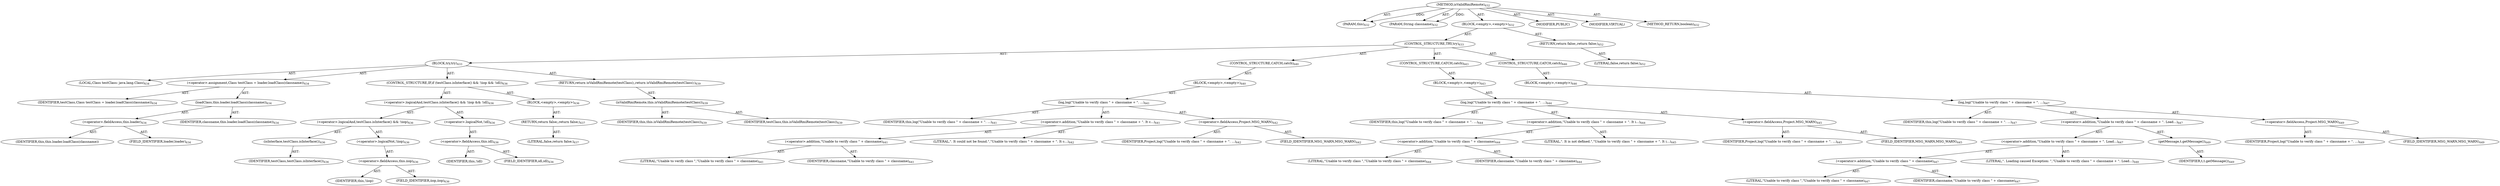 digraph "isValidRmiRemote" {  
"111669149739" [label = <(METHOD,isValidRmiRemote)<SUB>632</SUB>> ]
"115964117012" [label = <(PARAM,this)<SUB>632</SUB>> ]
"115964117063" [label = <(PARAM,String classname)<SUB>632</SUB>> ]
"25769803857" [label = <(BLOCK,&lt;empty&gt;,&lt;empty&gt;)<SUB>632</SUB>> ]
"47244640291" [label = <(CONTROL_STRUCTURE,TRY,try)<SUB>633</SUB>> ]
"25769803858" [label = <(BLOCK,try,try)<SUB>633</SUB>> ]
"94489280537" [label = <(LOCAL,Class testClass: java.lang.Class)<SUB>634</SUB>> ]
"30064771379" [label = <(&lt;operator&gt;.assignment,Class testClass = loader.loadClass(classname))<SUB>634</SUB>> ]
"68719476991" [label = <(IDENTIFIER,testClass,Class testClass = loader.loadClass(classname))<SUB>634</SUB>> ]
"30064771380" [label = <(loadClass,this.loader.loadClass(classname))<SUB>634</SUB>> ]
"30064771381" [label = <(&lt;operator&gt;.fieldAccess,this.loader)<SUB>634</SUB>> ]
"68719476992" [label = <(IDENTIFIER,this,this.loader.loadClass(classname))> ]
"55834574951" [label = <(FIELD_IDENTIFIER,loader,loader)<SUB>634</SUB>> ]
"68719476993" [label = <(IDENTIFIER,classname,this.loader.loadClass(classname))<SUB>634</SUB>> ]
"47244640292" [label = <(CONTROL_STRUCTURE,IF,if (testClass.isInterface() &amp;&amp; !iiop &amp;&amp; !idl))<SUB>636</SUB>> ]
"30064771382" [label = <(&lt;operator&gt;.logicalAnd,testClass.isInterface() &amp;&amp; !iiop &amp;&amp; !idl)<SUB>636</SUB>> ]
"30064771383" [label = <(&lt;operator&gt;.logicalAnd,testClass.isInterface() &amp;&amp; !iiop)<SUB>636</SUB>> ]
"30064771384" [label = <(isInterface,testClass.isInterface())<SUB>636</SUB>> ]
"68719476994" [label = <(IDENTIFIER,testClass,testClass.isInterface())<SUB>636</SUB>> ]
"30064771385" [label = <(&lt;operator&gt;.logicalNot,!iiop)<SUB>636</SUB>> ]
"30064771386" [label = <(&lt;operator&gt;.fieldAccess,this.iiop)<SUB>636</SUB>> ]
"68719476995" [label = <(IDENTIFIER,this,!iiop)> ]
"55834574952" [label = <(FIELD_IDENTIFIER,iiop,iiop)<SUB>636</SUB>> ]
"30064771387" [label = <(&lt;operator&gt;.logicalNot,!idl)<SUB>636</SUB>> ]
"30064771388" [label = <(&lt;operator&gt;.fieldAccess,this.idl)<SUB>636</SUB>> ]
"68719476996" [label = <(IDENTIFIER,this,!idl)> ]
"55834574953" [label = <(FIELD_IDENTIFIER,idl,idl)<SUB>636</SUB>> ]
"25769803859" [label = <(BLOCK,&lt;empty&gt;,&lt;empty&gt;)<SUB>636</SUB>> ]
"146028888086" [label = <(RETURN,return false;,return false;)<SUB>637</SUB>> ]
"90194313270" [label = <(LITERAL,false,return false;)<SUB>637</SUB>> ]
"146028888087" [label = <(RETURN,return isValidRmiRemote(testClass);,return isValidRmiRemote(testClass);)<SUB>639</SUB>> ]
"30064771389" [label = <(isValidRmiRemote,this.isValidRmiRemote(testClass))<SUB>639</SUB>> ]
"68719476775" [label = <(IDENTIFIER,this,this.isValidRmiRemote(testClass))<SUB>639</SUB>> ]
"68719476997" [label = <(IDENTIFIER,testClass,this.isValidRmiRemote(testClass))<SUB>639</SUB>> ]
"47244640293" [label = <(CONTROL_STRUCTURE,CATCH,catch)<SUB>640</SUB>> ]
"25769803860" [label = <(BLOCK,&lt;empty&gt;,&lt;empty&gt;)<SUB>640</SUB>> ]
"30064771390" [label = <(log,log(&quot;Unable to verify class &quot; + classname + &quot;. ...)<SUB>641</SUB>> ]
"68719476776" [label = <(IDENTIFIER,this,log(&quot;Unable to verify class &quot; + classname + &quot;. ...)<SUB>641</SUB>> ]
"30064771391" [label = <(&lt;operator&gt;.addition,&quot;Unable to verify class &quot; + classname + &quot;. It c...)<SUB>641</SUB>> ]
"30064771392" [label = <(&lt;operator&gt;.addition,&quot;Unable to verify class &quot; + classname)<SUB>641</SUB>> ]
"90194313271" [label = <(LITERAL,&quot;Unable to verify class &quot;,&quot;Unable to verify class &quot; + classname)<SUB>641</SUB>> ]
"68719476998" [label = <(IDENTIFIER,classname,&quot;Unable to verify class &quot; + classname)<SUB>641</SUB>> ]
"90194313272" [label = <(LITERAL,&quot;. It could not be found.&quot;,&quot;Unable to verify class &quot; + classname + &quot;. It c...)<SUB>642</SUB>> ]
"30064771393" [label = <(&lt;operator&gt;.fieldAccess,Project.MSG_WARN)<SUB>642</SUB>> ]
"68719476999" [label = <(IDENTIFIER,Project,log(&quot;Unable to verify class &quot; + classname + &quot;. ...)<SUB>642</SUB>> ]
"55834574954" [label = <(FIELD_IDENTIFIER,MSG_WARN,MSG_WARN)<SUB>642</SUB>> ]
"47244640294" [label = <(CONTROL_STRUCTURE,CATCH,catch)<SUB>643</SUB>> ]
"25769803861" [label = <(BLOCK,&lt;empty&gt;,&lt;empty&gt;)<SUB>643</SUB>> ]
"30064771394" [label = <(log,log(&quot;Unable to verify class &quot; + classname + &quot;. ...)<SUB>644</SUB>> ]
"68719476777" [label = <(IDENTIFIER,this,log(&quot;Unable to verify class &quot; + classname + &quot;. ...)<SUB>644</SUB>> ]
"30064771395" [label = <(&lt;operator&gt;.addition,&quot;Unable to verify class &quot; + classname + &quot;. It i...)<SUB>644</SUB>> ]
"30064771396" [label = <(&lt;operator&gt;.addition,&quot;Unable to verify class &quot; + classname)<SUB>644</SUB>> ]
"90194313273" [label = <(LITERAL,&quot;Unable to verify class &quot;,&quot;Unable to verify class &quot; + classname)<SUB>644</SUB>> ]
"68719477000" [label = <(IDENTIFIER,classname,&quot;Unable to verify class &quot; + classname)<SUB>644</SUB>> ]
"90194313274" [label = <(LITERAL,&quot;. It is not defined.&quot;,&quot;Unable to verify class &quot; + classname + &quot;. It i...)<SUB>645</SUB>> ]
"30064771397" [label = <(&lt;operator&gt;.fieldAccess,Project.MSG_WARN)<SUB>645</SUB>> ]
"68719477001" [label = <(IDENTIFIER,Project,log(&quot;Unable to verify class &quot; + classname + &quot;. ...)<SUB>645</SUB>> ]
"55834574955" [label = <(FIELD_IDENTIFIER,MSG_WARN,MSG_WARN)<SUB>645</SUB>> ]
"47244640295" [label = <(CONTROL_STRUCTURE,CATCH,catch)<SUB>646</SUB>> ]
"25769803862" [label = <(BLOCK,&lt;empty&gt;,&lt;empty&gt;)<SUB>646</SUB>> ]
"30064771398" [label = <(log,log(&quot;Unable to verify class &quot; + classname + &quot;. ...)<SUB>647</SUB>> ]
"68719476778" [label = <(IDENTIFIER,this,log(&quot;Unable to verify class &quot; + classname + &quot;. ...)<SUB>647</SUB>> ]
"30064771399" [label = <(&lt;operator&gt;.addition,&quot;Unable to verify class &quot; + classname + &quot;. Load...)<SUB>647</SUB>> ]
"30064771400" [label = <(&lt;operator&gt;.addition,&quot;Unable to verify class &quot; + classname + &quot;. Load...)<SUB>647</SUB>> ]
"30064771401" [label = <(&lt;operator&gt;.addition,&quot;Unable to verify class &quot; + classname)<SUB>647</SUB>> ]
"90194313275" [label = <(LITERAL,&quot;Unable to verify class &quot;,&quot;Unable to verify class &quot; + classname)<SUB>647</SUB>> ]
"68719477002" [label = <(IDENTIFIER,classname,&quot;Unable to verify class &quot; + classname)<SUB>647</SUB>> ]
"90194313276" [label = <(LITERAL,&quot;. Loading caused Exception: &quot;,&quot;Unable to verify class &quot; + classname + &quot;. Load...)<SUB>648</SUB>> ]
"30064771402" [label = <(getMessage,t.getMessage())<SUB>649</SUB>> ]
"68719477003" [label = <(IDENTIFIER,t,t.getMessage())<SUB>649</SUB>> ]
"30064771403" [label = <(&lt;operator&gt;.fieldAccess,Project.MSG_WARN)<SUB>649</SUB>> ]
"68719477004" [label = <(IDENTIFIER,Project,log(&quot;Unable to verify class &quot; + classname + &quot;. ...)<SUB>649</SUB>> ]
"55834574956" [label = <(FIELD_IDENTIFIER,MSG_WARN,MSG_WARN)<SUB>649</SUB>> ]
"146028888088" [label = <(RETURN,return false;,return false;)<SUB>652</SUB>> ]
"90194313277" [label = <(LITERAL,false,return false;)<SUB>652</SUB>> ]
"133143986283" [label = <(MODIFIER,PUBLIC)> ]
"133143986284" [label = <(MODIFIER,VIRTUAL)> ]
"128849018923" [label = <(METHOD_RETURN,boolean)<SUB>632</SUB>> ]
  "111669149739" -> "115964117012"  [ label = "AST: "] 
  "111669149739" -> "115964117063"  [ label = "AST: "] 
  "111669149739" -> "25769803857"  [ label = "AST: "] 
  "111669149739" -> "133143986283"  [ label = "AST: "] 
  "111669149739" -> "133143986284"  [ label = "AST: "] 
  "111669149739" -> "128849018923"  [ label = "AST: "] 
  "25769803857" -> "47244640291"  [ label = "AST: "] 
  "25769803857" -> "146028888088"  [ label = "AST: "] 
  "47244640291" -> "25769803858"  [ label = "AST: "] 
  "47244640291" -> "47244640293"  [ label = "AST: "] 
  "47244640291" -> "47244640294"  [ label = "AST: "] 
  "47244640291" -> "47244640295"  [ label = "AST: "] 
  "25769803858" -> "94489280537"  [ label = "AST: "] 
  "25769803858" -> "30064771379"  [ label = "AST: "] 
  "25769803858" -> "47244640292"  [ label = "AST: "] 
  "25769803858" -> "146028888087"  [ label = "AST: "] 
  "30064771379" -> "68719476991"  [ label = "AST: "] 
  "30064771379" -> "30064771380"  [ label = "AST: "] 
  "30064771380" -> "30064771381"  [ label = "AST: "] 
  "30064771380" -> "68719476993"  [ label = "AST: "] 
  "30064771381" -> "68719476992"  [ label = "AST: "] 
  "30064771381" -> "55834574951"  [ label = "AST: "] 
  "47244640292" -> "30064771382"  [ label = "AST: "] 
  "47244640292" -> "25769803859"  [ label = "AST: "] 
  "30064771382" -> "30064771383"  [ label = "AST: "] 
  "30064771382" -> "30064771387"  [ label = "AST: "] 
  "30064771383" -> "30064771384"  [ label = "AST: "] 
  "30064771383" -> "30064771385"  [ label = "AST: "] 
  "30064771384" -> "68719476994"  [ label = "AST: "] 
  "30064771385" -> "30064771386"  [ label = "AST: "] 
  "30064771386" -> "68719476995"  [ label = "AST: "] 
  "30064771386" -> "55834574952"  [ label = "AST: "] 
  "30064771387" -> "30064771388"  [ label = "AST: "] 
  "30064771388" -> "68719476996"  [ label = "AST: "] 
  "30064771388" -> "55834574953"  [ label = "AST: "] 
  "25769803859" -> "146028888086"  [ label = "AST: "] 
  "146028888086" -> "90194313270"  [ label = "AST: "] 
  "146028888087" -> "30064771389"  [ label = "AST: "] 
  "30064771389" -> "68719476775"  [ label = "AST: "] 
  "30064771389" -> "68719476997"  [ label = "AST: "] 
  "47244640293" -> "25769803860"  [ label = "AST: "] 
  "25769803860" -> "30064771390"  [ label = "AST: "] 
  "30064771390" -> "68719476776"  [ label = "AST: "] 
  "30064771390" -> "30064771391"  [ label = "AST: "] 
  "30064771390" -> "30064771393"  [ label = "AST: "] 
  "30064771391" -> "30064771392"  [ label = "AST: "] 
  "30064771391" -> "90194313272"  [ label = "AST: "] 
  "30064771392" -> "90194313271"  [ label = "AST: "] 
  "30064771392" -> "68719476998"  [ label = "AST: "] 
  "30064771393" -> "68719476999"  [ label = "AST: "] 
  "30064771393" -> "55834574954"  [ label = "AST: "] 
  "47244640294" -> "25769803861"  [ label = "AST: "] 
  "25769803861" -> "30064771394"  [ label = "AST: "] 
  "30064771394" -> "68719476777"  [ label = "AST: "] 
  "30064771394" -> "30064771395"  [ label = "AST: "] 
  "30064771394" -> "30064771397"  [ label = "AST: "] 
  "30064771395" -> "30064771396"  [ label = "AST: "] 
  "30064771395" -> "90194313274"  [ label = "AST: "] 
  "30064771396" -> "90194313273"  [ label = "AST: "] 
  "30064771396" -> "68719477000"  [ label = "AST: "] 
  "30064771397" -> "68719477001"  [ label = "AST: "] 
  "30064771397" -> "55834574955"  [ label = "AST: "] 
  "47244640295" -> "25769803862"  [ label = "AST: "] 
  "25769803862" -> "30064771398"  [ label = "AST: "] 
  "30064771398" -> "68719476778"  [ label = "AST: "] 
  "30064771398" -> "30064771399"  [ label = "AST: "] 
  "30064771398" -> "30064771403"  [ label = "AST: "] 
  "30064771399" -> "30064771400"  [ label = "AST: "] 
  "30064771399" -> "30064771402"  [ label = "AST: "] 
  "30064771400" -> "30064771401"  [ label = "AST: "] 
  "30064771400" -> "90194313276"  [ label = "AST: "] 
  "30064771401" -> "90194313275"  [ label = "AST: "] 
  "30064771401" -> "68719477002"  [ label = "AST: "] 
  "30064771402" -> "68719477003"  [ label = "AST: "] 
  "30064771403" -> "68719477004"  [ label = "AST: "] 
  "30064771403" -> "55834574956"  [ label = "AST: "] 
  "146028888088" -> "90194313277"  [ label = "AST: "] 
  "111669149739" -> "115964117012"  [ label = "DDG: "] 
  "111669149739" -> "115964117063"  [ label = "DDG: "] 
}
